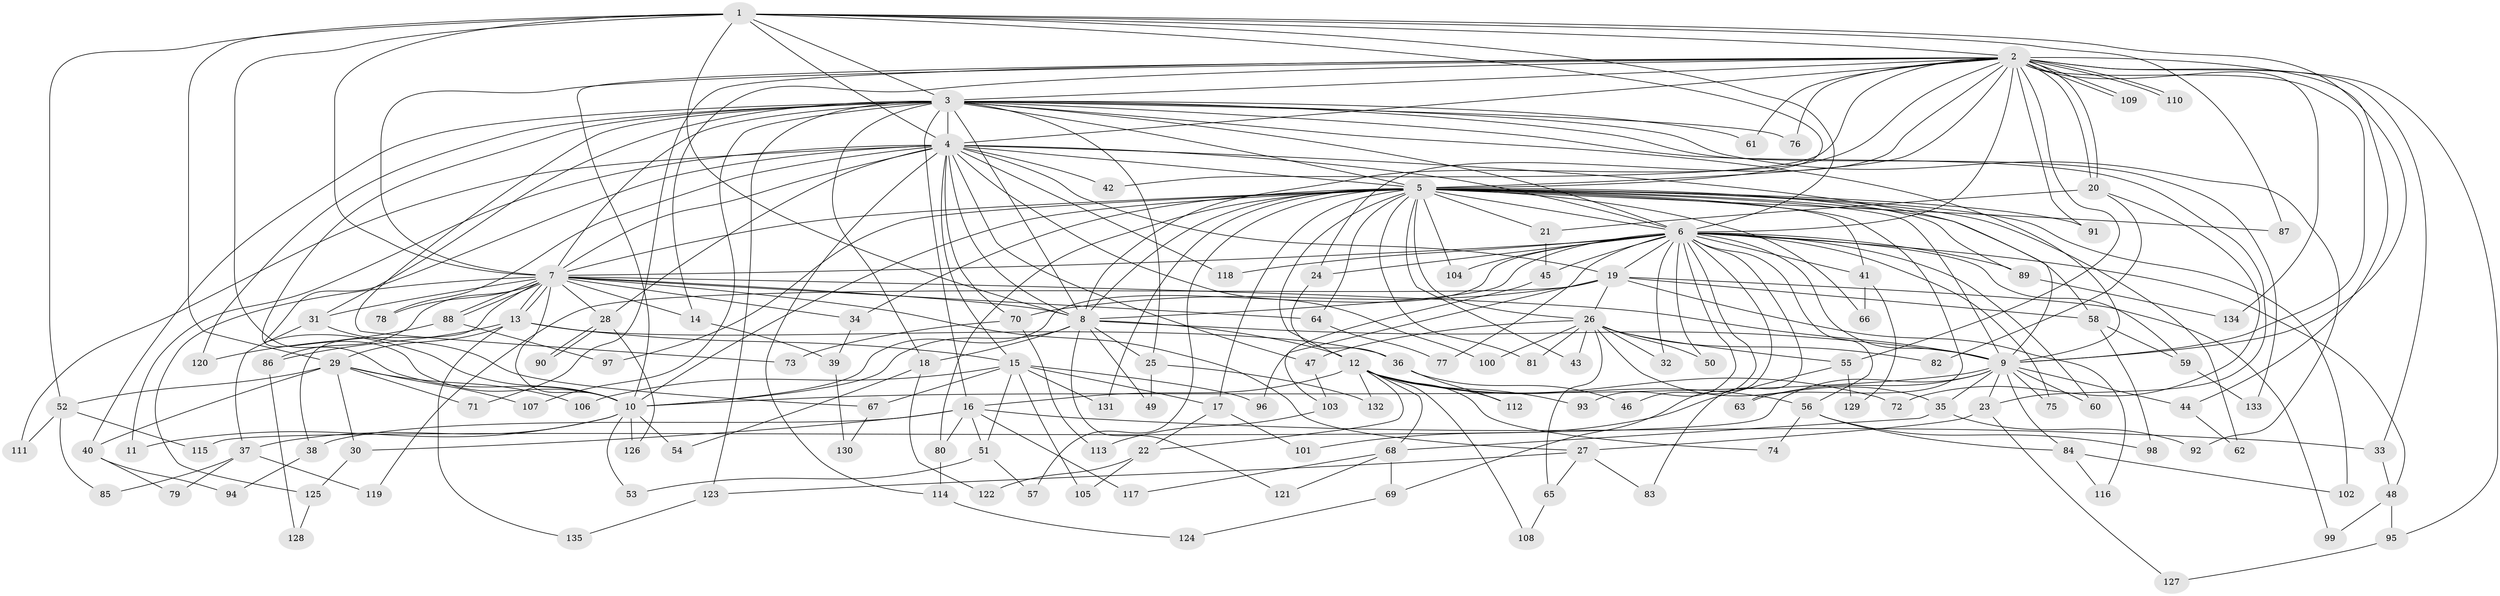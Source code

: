 // coarse degree distribution, {6: 0.029850746268656716, 39: 0.014925373134328358, 31: 0.014925373134328358, 12: 0.029850746268656716, 1: 0.08955223880597014, 19: 0.014925373134328358, 9: 0.029850746268656716, 4: 0.13432835820895522, 2: 0.3880597014925373, 5: 0.08955223880597014, 3: 0.14925373134328357, 11: 0.014925373134328358}
// Generated by graph-tools (version 1.1) at 2025/17/03/04/25 18:17:35]
// undirected, 135 vertices, 295 edges
graph export_dot {
graph [start="1"]
  node [color=gray90,style=filled];
  1;
  2;
  3;
  4;
  5;
  6;
  7;
  8;
  9;
  10;
  11;
  12;
  13;
  14;
  15;
  16;
  17;
  18;
  19;
  20;
  21;
  22;
  23;
  24;
  25;
  26;
  27;
  28;
  29;
  30;
  31;
  32;
  33;
  34;
  35;
  36;
  37;
  38;
  39;
  40;
  41;
  42;
  43;
  44;
  45;
  46;
  47;
  48;
  49;
  50;
  51;
  52;
  53;
  54;
  55;
  56;
  57;
  58;
  59;
  60;
  61;
  62;
  63;
  64;
  65;
  66;
  67;
  68;
  69;
  70;
  71;
  72;
  73;
  74;
  75;
  76;
  77;
  78;
  79;
  80;
  81;
  82;
  83;
  84;
  85;
  86;
  87;
  88;
  89;
  90;
  91;
  92;
  93;
  94;
  95;
  96;
  97;
  98;
  99;
  100;
  101;
  102;
  103;
  104;
  105;
  106;
  107;
  108;
  109;
  110;
  111;
  112;
  113;
  114;
  115;
  116;
  117;
  118;
  119;
  120;
  121;
  122;
  123;
  124;
  125;
  126;
  127;
  128;
  129;
  130;
  131;
  132;
  133;
  134;
  135;
  1 -- 2;
  1 -- 3;
  1 -- 4;
  1 -- 5;
  1 -- 6;
  1 -- 7;
  1 -- 8;
  1 -- 9;
  1 -- 10;
  1 -- 29;
  1 -- 52;
  1 -- 87;
  2 -- 3;
  2 -- 4;
  2 -- 5;
  2 -- 6;
  2 -- 7;
  2 -- 8;
  2 -- 9;
  2 -- 10;
  2 -- 14;
  2 -- 20;
  2 -- 20;
  2 -- 24;
  2 -- 33;
  2 -- 42;
  2 -- 44;
  2 -- 55;
  2 -- 61;
  2 -- 71;
  2 -- 76;
  2 -- 91;
  2 -- 95;
  2 -- 109;
  2 -- 109;
  2 -- 110;
  2 -- 110;
  2 -- 134;
  3 -- 4;
  3 -- 5;
  3 -- 6;
  3 -- 7;
  3 -- 8;
  3 -- 9;
  3 -- 10;
  3 -- 16;
  3 -- 18;
  3 -- 23;
  3 -- 25;
  3 -- 31;
  3 -- 40;
  3 -- 61;
  3 -- 73;
  3 -- 76;
  3 -- 92;
  3 -- 107;
  3 -- 120;
  3 -- 123;
  3 -- 133;
  4 -- 5;
  4 -- 6;
  4 -- 7;
  4 -- 8;
  4 -- 9;
  4 -- 10;
  4 -- 11;
  4 -- 15;
  4 -- 19;
  4 -- 28;
  4 -- 42;
  4 -- 47;
  4 -- 70;
  4 -- 78;
  4 -- 100;
  4 -- 111;
  4 -- 114;
  4 -- 118;
  5 -- 6;
  5 -- 7;
  5 -- 8;
  5 -- 9;
  5 -- 10;
  5 -- 12;
  5 -- 17;
  5 -- 21;
  5 -- 26;
  5 -- 34;
  5 -- 41;
  5 -- 43;
  5 -- 57;
  5 -- 58;
  5 -- 62;
  5 -- 63;
  5 -- 64;
  5 -- 66;
  5 -- 80;
  5 -- 81;
  5 -- 87;
  5 -- 89;
  5 -- 91;
  5 -- 97;
  5 -- 102;
  5 -- 104;
  5 -- 131;
  6 -- 7;
  6 -- 8;
  6 -- 9;
  6 -- 10;
  6 -- 19;
  6 -- 24;
  6 -- 32;
  6 -- 41;
  6 -- 45;
  6 -- 46;
  6 -- 48;
  6 -- 50;
  6 -- 56;
  6 -- 59;
  6 -- 60;
  6 -- 69;
  6 -- 75;
  6 -- 77;
  6 -- 83;
  6 -- 89;
  6 -- 93;
  6 -- 104;
  6 -- 118;
  7 -- 8;
  7 -- 9;
  7 -- 10;
  7 -- 13;
  7 -- 13;
  7 -- 14;
  7 -- 27;
  7 -- 28;
  7 -- 31;
  7 -- 34;
  7 -- 38;
  7 -- 64;
  7 -- 78;
  7 -- 86;
  7 -- 88;
  7 -- 88;
  7 -- 125;
  8 -- 9;
  8 -- 10;
  8 -- 12;
  8 -- 18;
  8 -- 25;
  8 -- 49;
  8 -- 121;
  9 -- 10;
  9 -- 23;
  9 -- 35;
  9 -- 44;
  9 -- 60;
  9 -- 63;
  9 -- 75;
  9 -- 84;
  9 -- 115;
  10 -- 11;
  10 -- 37;
  10 -- 53;
  10 -- 54;
  10 -- 126;
  12 -- 16;
  12 -- 22;
  12 -- 56;
  12 -- 68;
  12 -- 72;
  12 -- 74;
  12 -- 93;
  12 -- 108;
  12 -- 112;
  12 -- 132;
  13 -- 15;
  13 -- 29;
  13 -- 36;
  13 -- 86;
  13 -- 135;
  14 -- 39;
  15 -- 17;
  15 -- 51;
  15 -- 67;
  15 -- 96;
  15 -- 105;
  15 -- 106;
  15 -- 131;
  16 -- 30;
  16 -- 33;
  16 -- 38;
  16 -- 51;
  16 -- 80;
  16 -- 117;
  17 -- 22;
  17 -- 101;
  18 -- 54;
  18 -- 122;
  19 -- 26;
  19 -- 58;
  19 -- 70;
  19 -- 96;
  19 -- 99;
  19 -- 116;
  19 -- 119;
  20 -- 21;
  20 -- 72;
  20 -- 82;
  21 -- 45;
  22 -- 105;
  22 -- 122;
  23 -- 27;
  23 -- 127;
  24 -- 36;
  25 -- 49;
  25 -- 132;
  26 -- 32;
  26 -- 35;
  26 -- 43;
  26 -- 47;
  26 -- 50;
  26 -- 55;
  26 -- 65;
  26 -- 81;
  26 -- 82;
  26 -- 100;
  27 -- 65;
  27 -- 83;
  27 -- 123;
  28 -- 90;
  28 -- 90;
  28 -- 126;
  29 -- 30;
  29 -- 40;
  29 -- 52;
  29 -- 71;
  29 -- 106;
  29 -- 107;
  30 -- 125;
  31 -- 37;
  31 -- 67;
  33 -- 48;
  34 -- 39;
  35 -- 68;
  35 -- 92;
  36 -- 46;
  36 -- 112;
  37 -- 79;
  37 -- 85;
  37 -- 119;
  38 -- 94;
  39 -- 130;
  40 -- 79;
  40 -- 94;
  41 -- 66;
  41 -- 129;
  44 -- 62;
  45 -- 103;
  47 -- 103;
  48 -- 95;
  48 -- 99;
  51 -- 53;
  51 -- 57;
  52 -- 85;
  52 -- 111;
  52 -- 115;
  55 -- 101;
  55 -- 129;
  56 -- 74;
  56 -- 84;
  56 -- 98;
  58 -- 59;
  58 -- 98;
  59 -- 133;
  64 -- 77;
  65 -- 108;
  67 -- 130;
  68 -- 69;
  68 -- 117;
  68 -- 121;
  69 -- 124;
  70 -- 73;
  70 -- 113;
  80 -- 114;
  84 -- 102;
  84 -- 116;
  86 -- 128;
  88 -- 97;
  88 -- 120;
  89 -- 134;
  95 -- 127;
  103 -- 113;
  114 -- 124;
  123 -- 135;
  125 -- 128;
}
